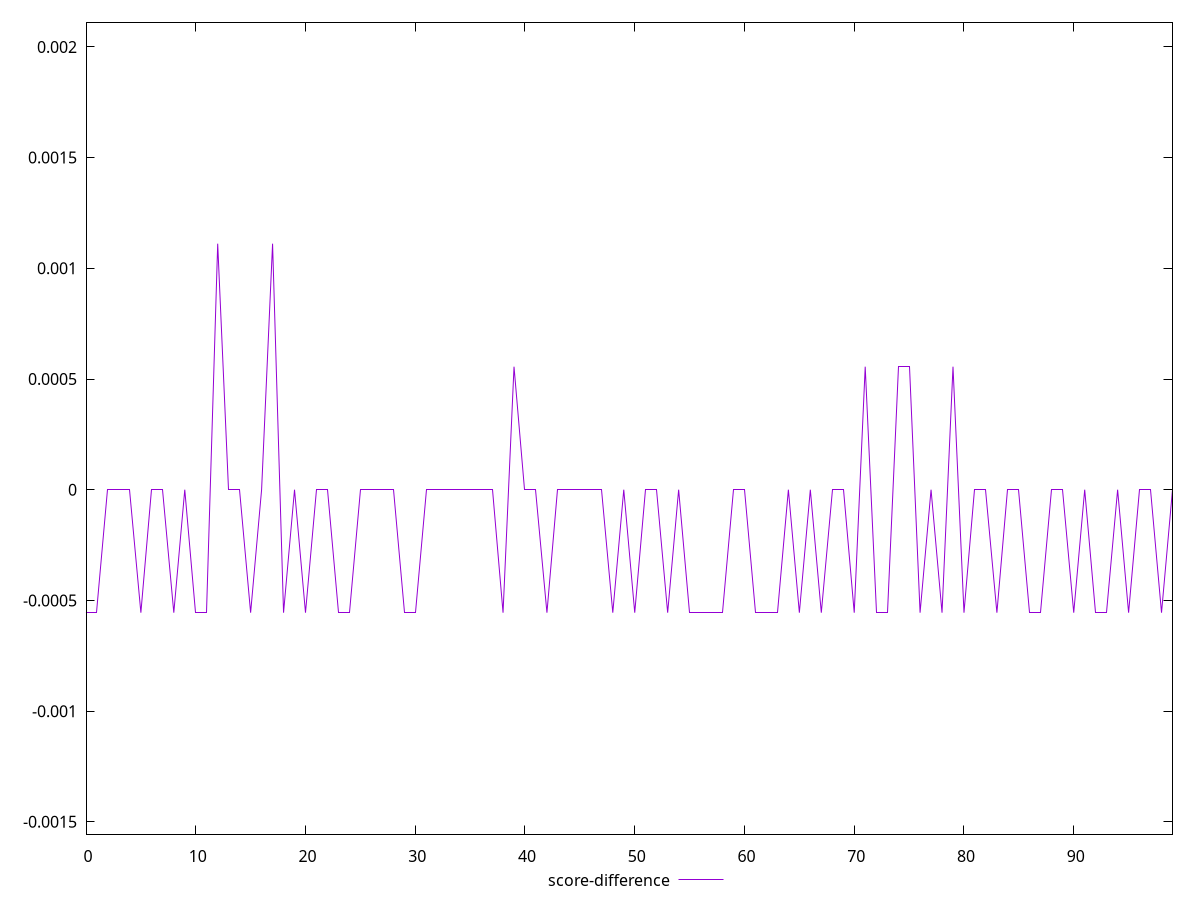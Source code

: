 reset

$scoreDifference <<EOF
0 -0.0005555555555555314
1 -0.0005555555555555314
2 0
3 0
4 0
5 -0.0005555555555555314
6 0
7 0
8 -0.0005555555555555314
9 0
10 -0.0005555555555555314
11 -0.0005555555555555314
12 0.0011111111111110628
13 0
14 0
15 -0.0005555555555555314
16 0
17 0.0011111111111110628
18 -0.0005555555555555314
19 0
20 -0.0005555555555555314
21 0
22 0
23 -0.0005555555555555314
24 -0.0005555555555555314
25 0
26 0
27 0
28 0
29 -0.0005555555555555314
30 -0.0005555555555555314
31 0
32 0
33 0
34 0
35 0
36 0
37 0
38 -0.0005555555555555314
39 0.0005555555555555314
40 0
41 0
42 -0.0005555555555555314
43 0
44 0
45 0
46 0
47 0
48 -0.0005555555555555314
49 0
50 -0.0005555555555555314
51 0
52 0
53 -0.0005555555555555314
54 0
55 -0.0005555555555555314
56 -0.0005555555555555314
57 -0.0005555555555555314
58 -0.0005555555555555314
59 0
60 0
61 -0.0005555555555555314
62 -0.0005555555555555314
63 -0.0005555555555555314
64 0
65 -0.0005555555555555314
66 0
67 -0.0005555555555555314
68 0
69 0
70 -0.0005555555555555314
71 0.0005555555555555314
72 -0.0005555555555555314
73 -0.0005555555555555314
74 0.0005555555555555314
75 0.0005555555555555314
76 -0.0005555555555555314
77 0
78 -0.0005555555555555314
79 0.0005555555555555314
80 -0.0005555555555555314
81 0
82 0
83 -0.0005555555555555314
84 0
85 0
86 -0.0005555555555555314
87 -0.0005555555555555314
88 0
89 0
90 -0.0005555555555555314
91 0
92 -0.0005555555555555314
93 -0.0005555555555555314
94 0
95 -0.0005555555555555314
96 0
97 0
98 -0.0005555555555555314
99 0
EOF

set key outside below
set xrange [0:99]
set yrange [-0.0015555555555555314:0.0021111111111110628]
set trange [-0.0015555555555555314:0.0021111111111110628]
set terminal svg size 640, 500 enhanced background rgb 'white'
set output "report_00008_2021-01-22T20:58:29.167/uses-rel-preload/samples/pages+cached+noexternal+nofonts+nosvg+noimg+nocss/score-difference/values.svg"

plot $scoreDifference title "score-difference" with line

reset
